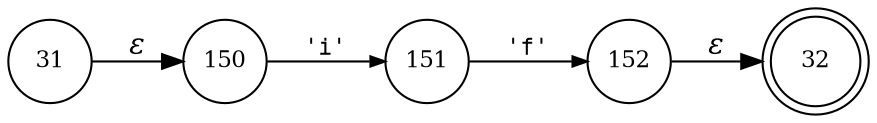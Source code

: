 digraph ATN {
rankdir=LR;
s32[fontsize=11, label="32", shape=doublecircle, fixedsize=true, width=.6];
s150[fontsize=11,label="150", shape=circle, fixedsize=true, width=.55, peripheries=1];
s151[fontsize=11,label="151", shape=circle, fixedsize=true, width=.55, peripheries=1];
s152[fontsize=11,label="152", shape=circle, fixedsize=true, width=.55, peripheries=1];
s31[fontsize=11,label="31", shape=circle, fixedsize=true, width=.55, peripheries=1];
s31 -> s150 [fontname="Times-Italic", label="&epsilon;"];
s150 -> s151 [fontsize=11, fontname="Courier", arrowsize=.7, label = "'i'", arrowhead = normal];
s151 -> s152 [fontsize=11, fontname="Courier", arrowsize=.7, label = "'f'", arrowhead = normal];
s152 -> s32 [fontname="Times-Italic", label="&epsilon;"];
}